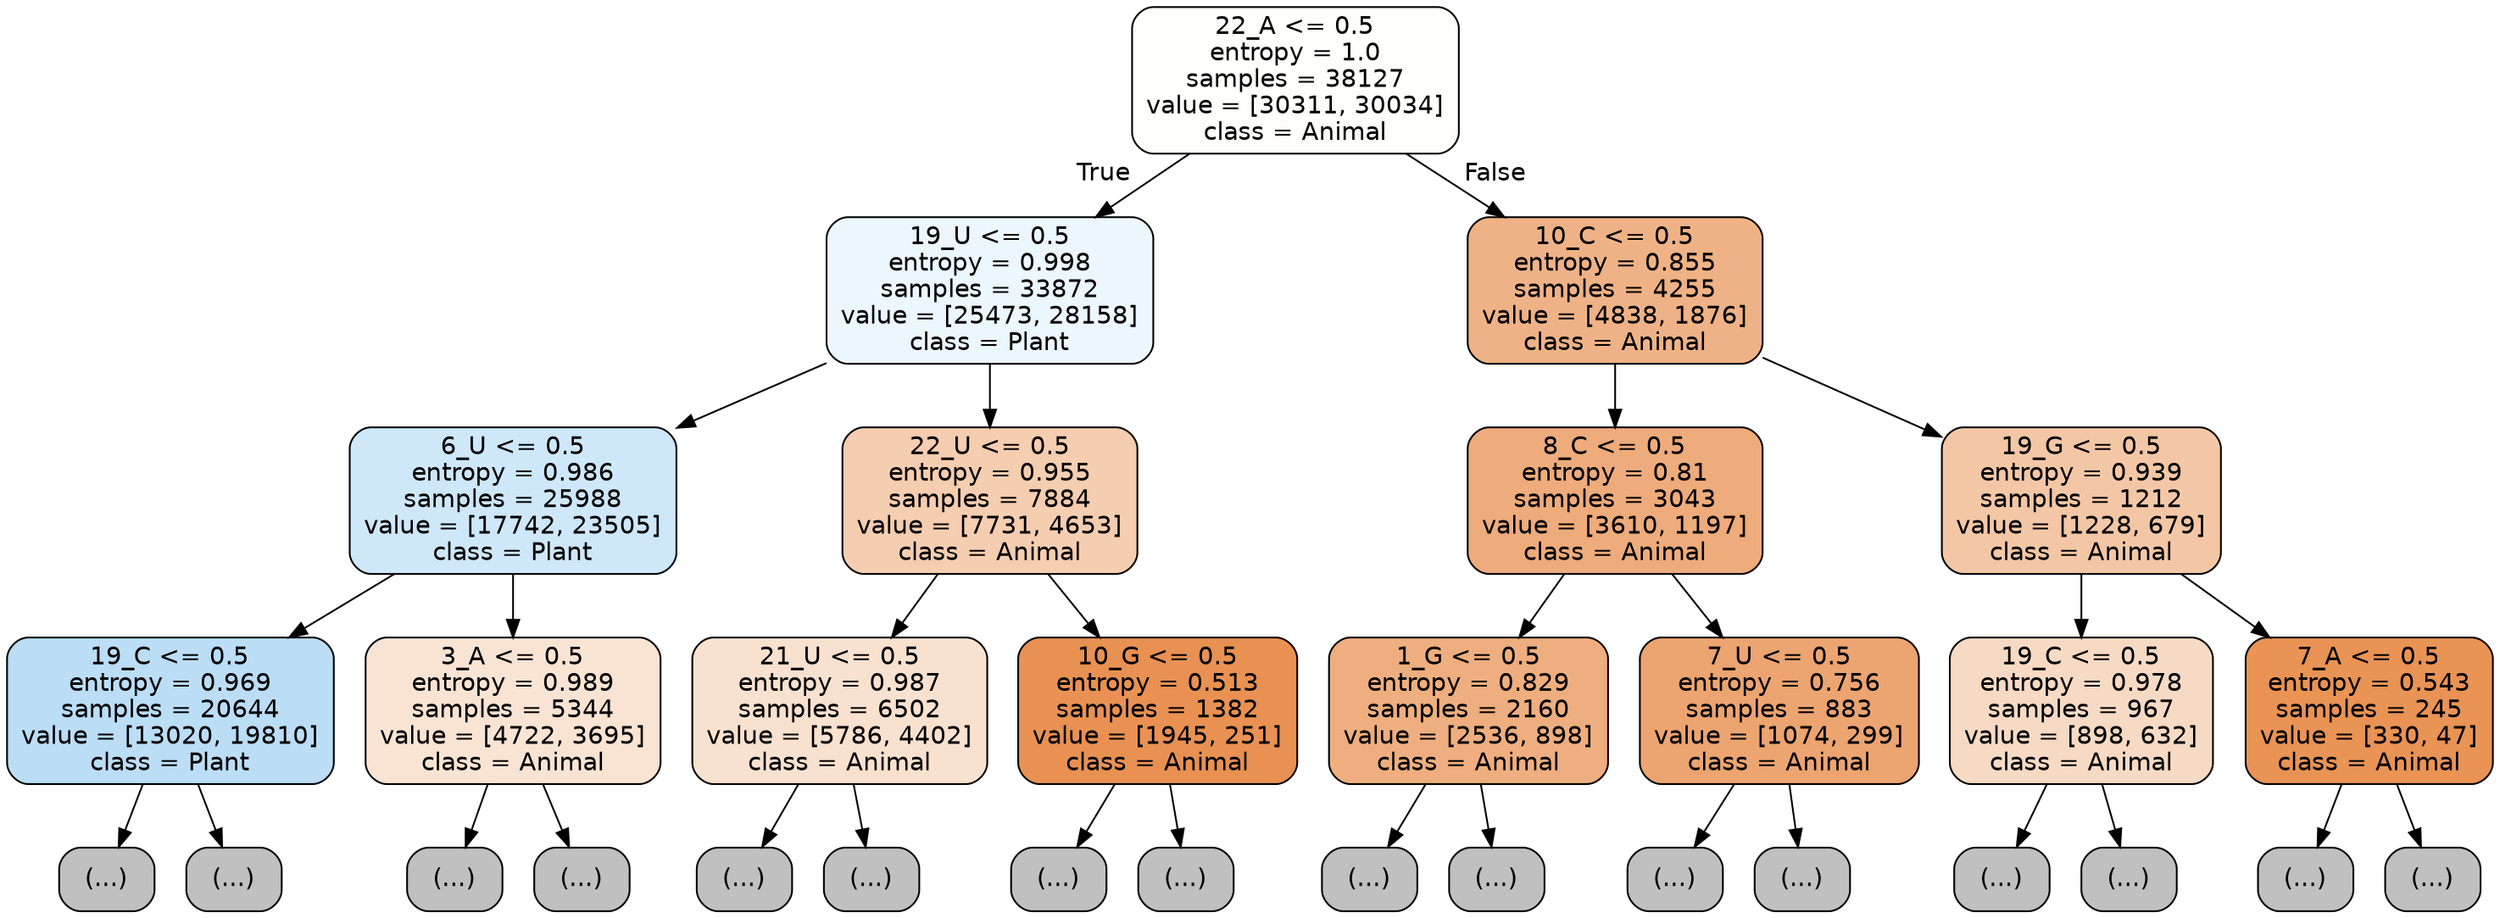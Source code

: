 digraph Tree {
node [shape=box, style="filled, rounded", color="black", fontname="helvetica"] ;
edge [fontname="helvetica"] ;
0 [label="22_A <= 0.5\nentropy = 1.0\nsamples = 38127\nvalue = [30311, 30034]\nclass = Animal", fillcolor="#fffefd"] ;
1 [label="19_U <= 0.5\nentropy = 0.998\nsamples = 33872\nvalue = [25473, 28158]\nclass = Plant", fillcolor="#ecf6fd"] ;
0 -> 1 [labeldistance=2.5, labelangle=45, headlabel="True"] ;
2 [label="6_U <= 0.5\nentropy = 0.986\nsamples = 25988\nvalue = [17742, 23505]\nclass = Plant", fillcolor="#cee7f9"] ;
1 -> 2 ;
3 [label="19_C <= 0.5\nentropy = 0.969\nsamples = 20644\nvalue = [13020, 19810]\nclass = Plant", fillcolor="#bbddf6"] ;
2 -> 3 ;
4 [label="(...)", fillcolor="#C0C0C0"] ;
3 -> 4 ;
5503 [label="(...)", fillcolor="#C0C0C0"] ;
3 -> 5503 ;
8268 [label="3_A <= 0.5\nentropy = 0.989\nsamples = 5344\nvalue = [4722, 3695]\nclass = Animal", fillcolor="#f9e4d4"] ;
2 -> 8268 ;
8269 [label="(...)", fillcolor="#C0C0C0"] ;
8268 -> 8269 ;
10402 [label="(...)", fillcolor="#C0C0C0"] ;
8268 -> 10402 ;
11223 [label="22_U <= 0.5\nentropy = 0.955\nsamples = 7884\nvalue = [7731, 4653]\nclass = Animal", fillcolor="#f5cdb0"] ;
1 -> 11223 ;
11224 [label="21_U <= 0.5\nentropy = 0.987\nsamples = 6502\nvalue = [5786, 4402]\nclass = Animal", fillcolor="#f9e1d0"] ;
11223 -> 11224 ;
11225 [label="(...)", fillcolor="#C0C0C0"] ;
11224 -> 11225 ;
13920 [label="(...)", fillcolor="#C0C0C0"] ;
11224 -> 13920 ;
14707 [label="10_G <= 0.5\nentropy = 0.513\nsamples = 1382\nvalue = [1945, 251]\nclass = Animal", fillcolor="#e89153"] ;
11223 -> 14707 ;
14708 [label="(...)", fillcolor="#C0C0C0"] ;
14707 -> 14708 ;
15057 [label="(...)", fillcolor="#C0C0C0"] ;
14707 -> 15057 ;
15154 [label="10_C <= 0.5\nentropy = 0.855\nsamples = 4255\nvalue = [4838, 1876]\nclass = Animal", fillcolor="#efb286"] ;
0 -> 15154 [labeldistance=2.5, labelangle=-45, headlabel="False"] ;
15155 [label="8_C <= 0.5\nentropy = 0.81\nsamples = 3043\nvalue = [3610, 1197]\nclass = Animal", fillcolor="#eeab7b"] ;
15154 -> 15155 ;
15156 [label="1_G <= 0.5\nentropy = 0.829\nsamples = 2160\nvalue = [2536, 898]\nclass = Animal", fillcolor="#eeae7f"] ;
15155 -> 15156 ;
15157 [label="(...)", fillcolor="#C0C0C0"] ;
15156 -> 15157 ;
16178 [label="(...)", fillcolor="#C0C0C0"] ;
15156 -> 16178 ;
16339 [label="7_U <= 0.5\nentropy = 0.756\nsamples = 883\nvalue = [1074, 299]\nclass = Animal", fillcolor="#eca470"] ;
15155 -> 16339 ;
16340 [label="(...)", fillcolor="#C0C0C0"] ;
16339 -> 16340 ;
16597 [label="(...)", fillcolor="#C0C0C0"] ;
16339 -> 16597 ;
16706 [label="19_G <= 0.5\nentropy = 0.939\nsamples = 1212\nvalue = [1228, 679]\nclass = Animal", fillcolor="#f3c7a6"] ;
15154 -> 16706 ;
16707 [label="19_C <= 0.5\nentropy = 0.978\nsamples = 967\nvalue = [898, 632]\nclass = Animal", fillcolor="#f7dac4"] ;
16706 -> 16707 ;
16708 [label="(...)", fillcolor="#C0C0C0"] ;
16707 -> 16708 ;
16905 [label="(...)", fillcolor="#C0C0C0"] ;
16707 -> 16905 ;
17068 [label="7_A <= 0.5\nentropy = 0.543\nsamples = 245\nvalue = [330, 47]\nclass = Animal", fillcolor="#e99355"] ;
16706 -> 17068 ;
17069 [label="(...)", fillcolor="#C0C0C0"] ;
17068 -> 17069 ;
17138 [label="(...)", fillcolor="#C0C0C0"] ;
17068 -> 17138 ;
}